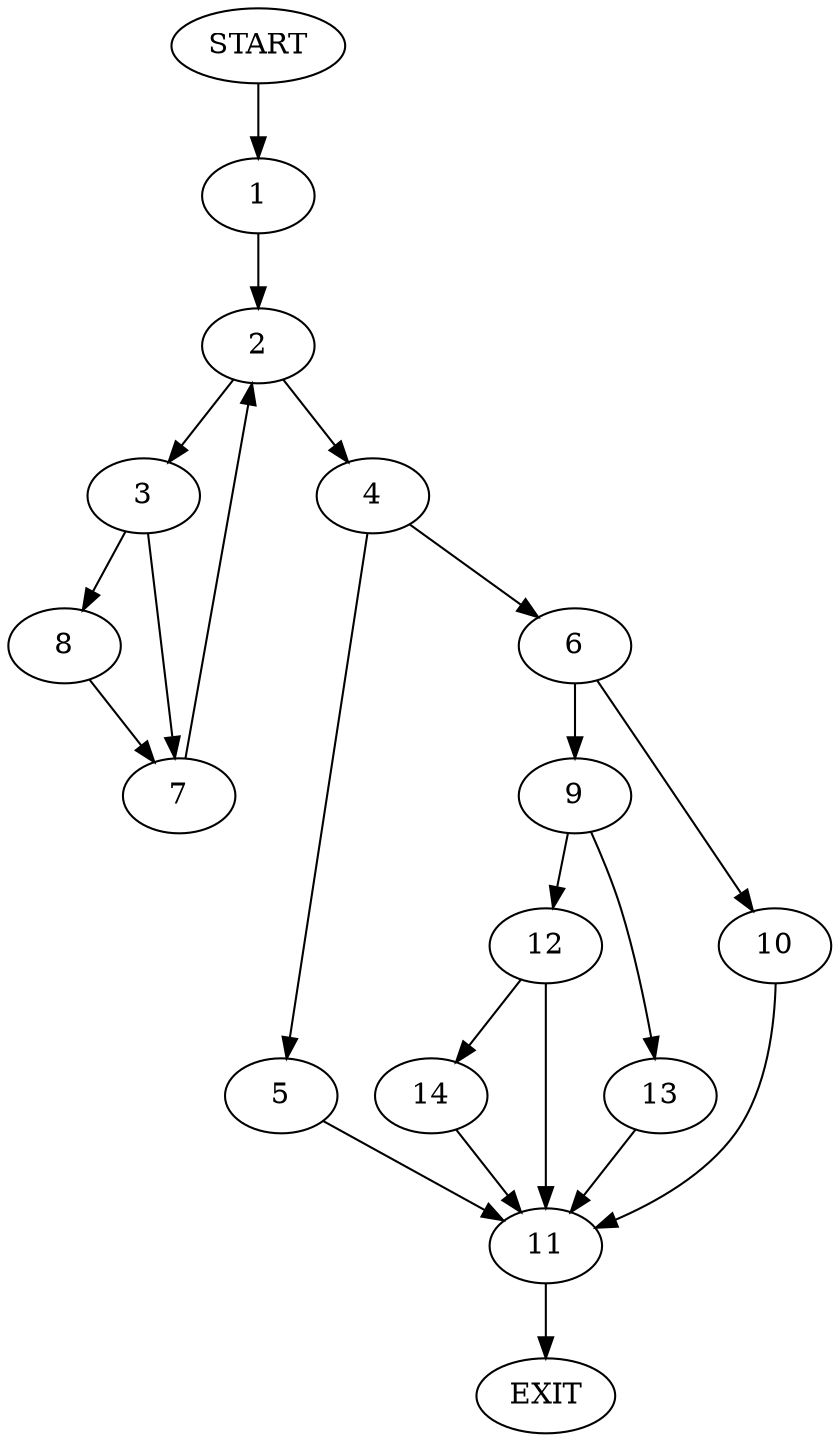 digraph {
0 [label="START"]
15 [label="EXIT"]
0 -> 1
1 -> 2
2 -> 3
2 -> 4
4 -> 5
4 -> 6
3 -> 7
3 -> 8
7 -> 2
8 -> 7
6 -> 9
6 -> 10
5 -> 11
11 -> 15
9 -> 12
9 -> 13
10 -> 11
12 -> 11
12 -> 14
13 -> 11
14 -> 11
}
